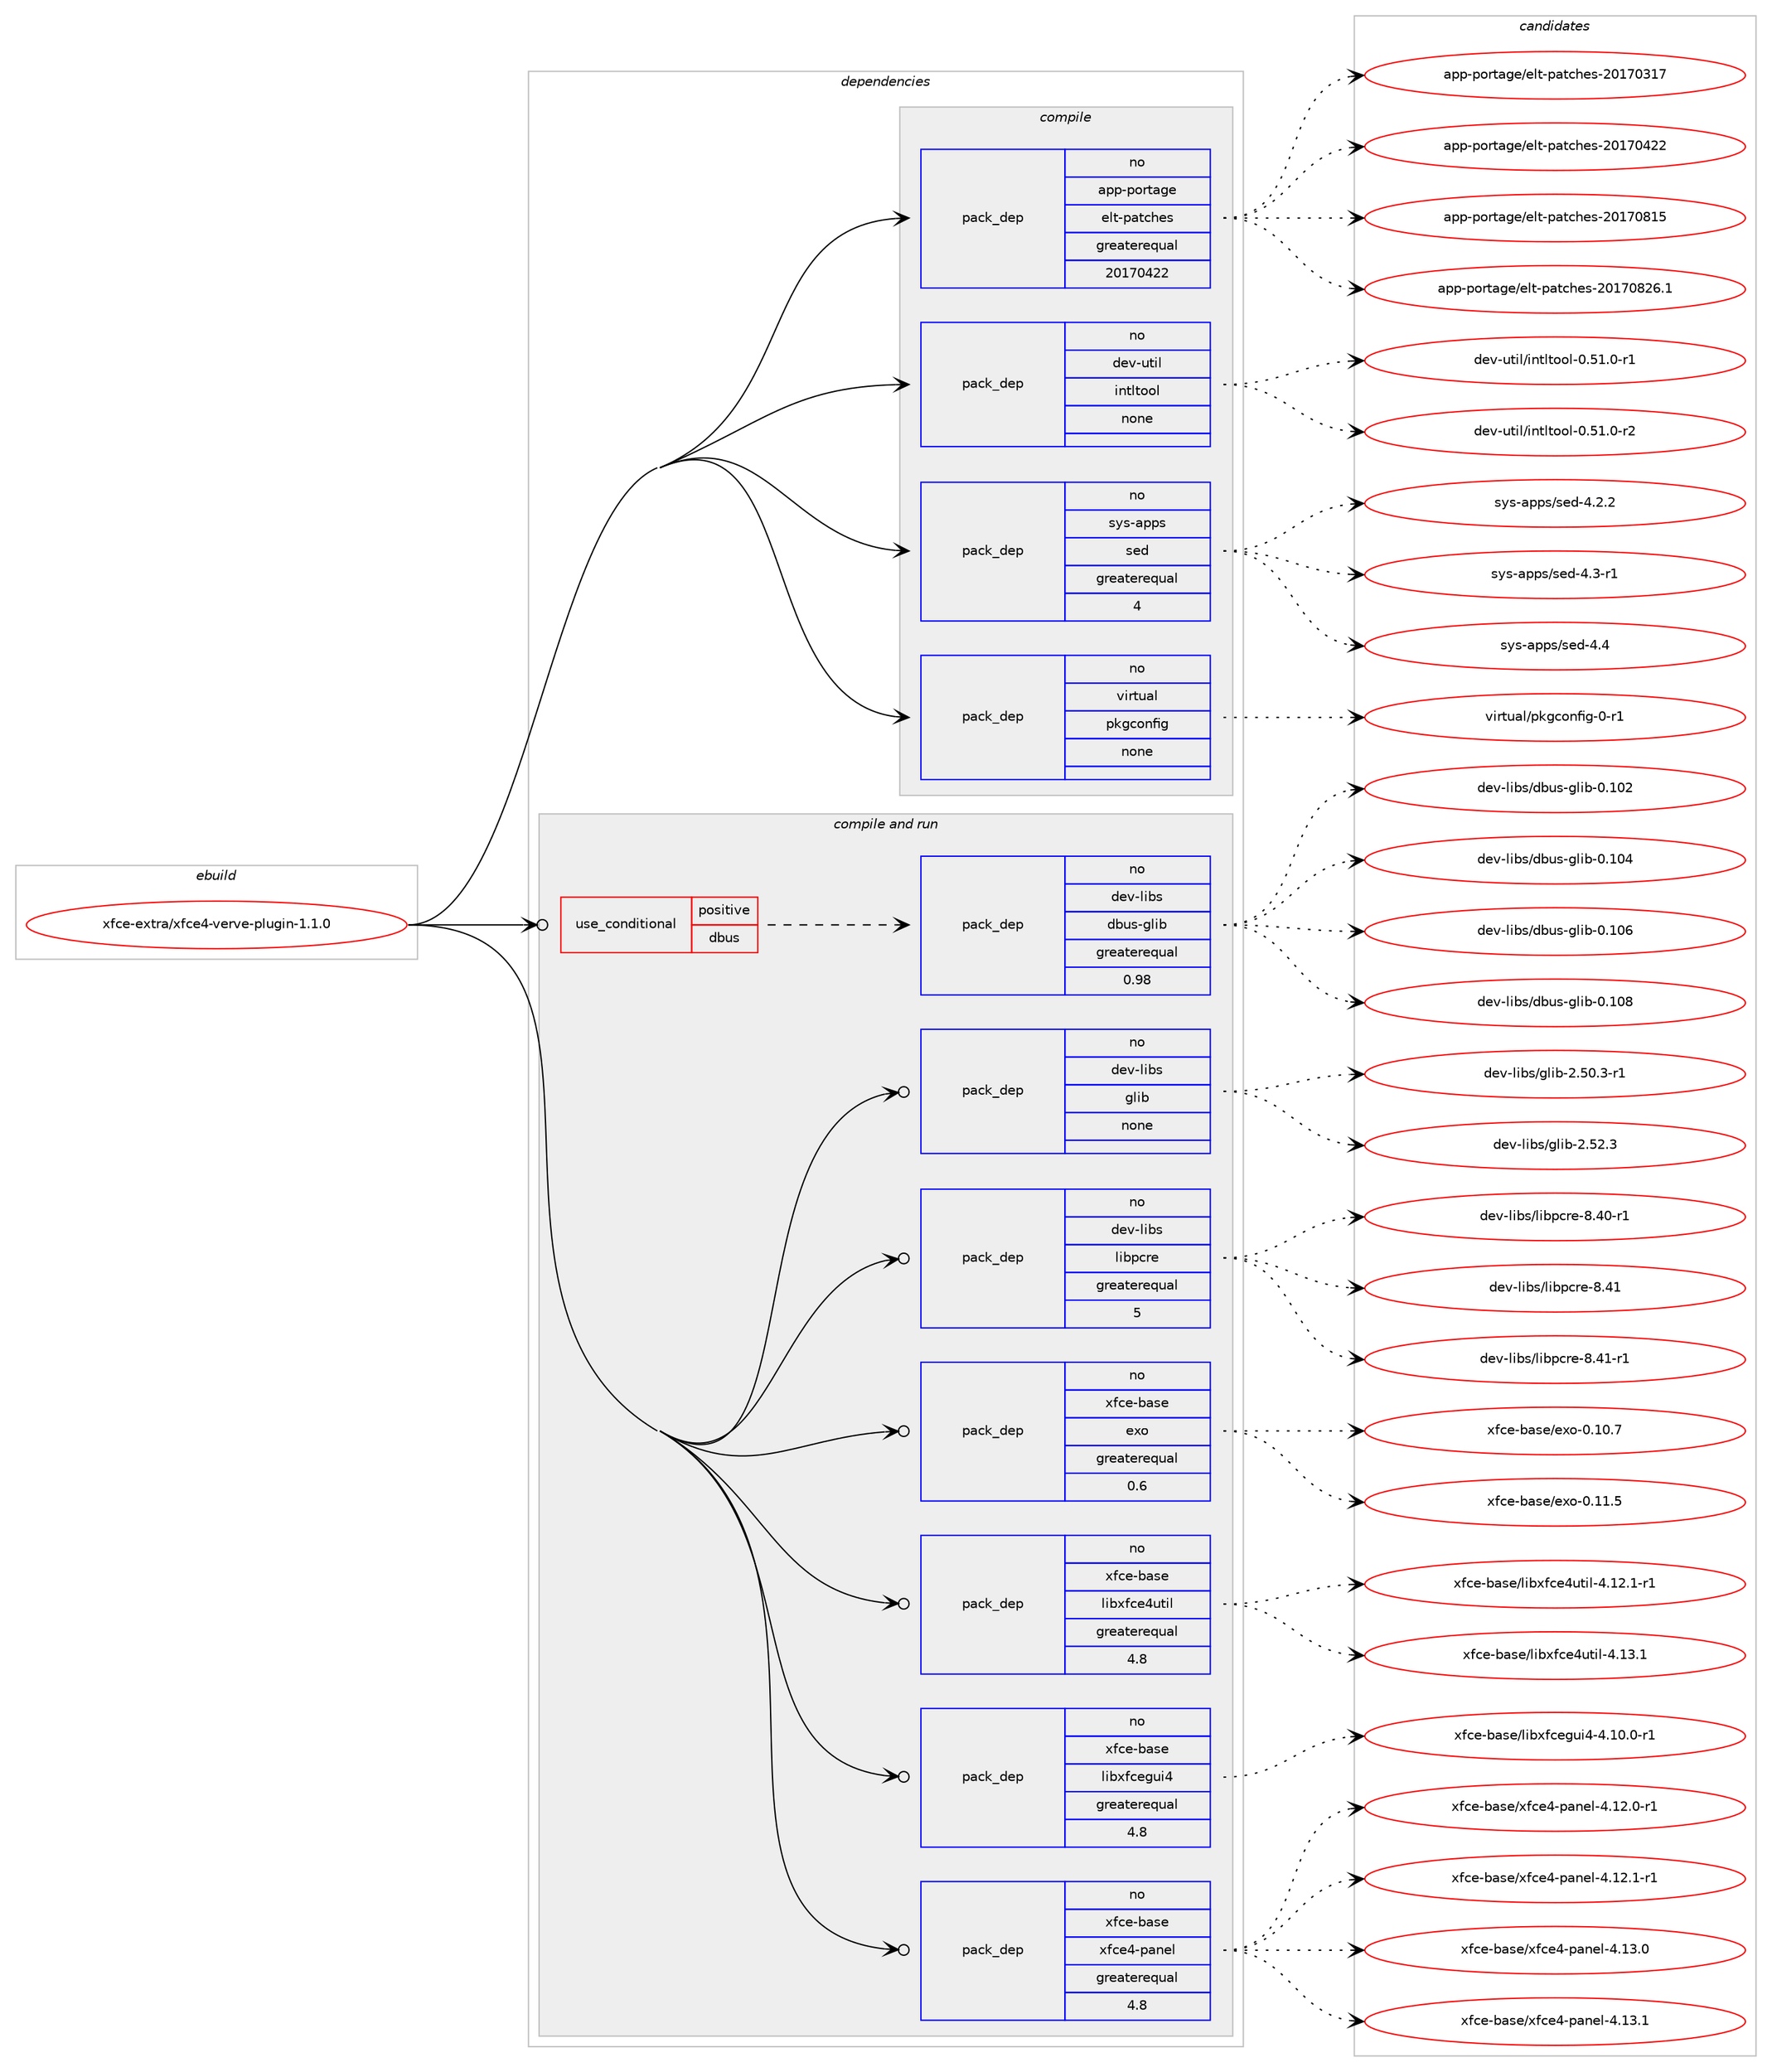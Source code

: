 digraph prolog {

# *************
# Graph options
# *************

newrank=true;
concentrate=true;
compound=true;
graph [rankdir=LR,fontname=Helvetica,fontsize=10,ranksep=1.5];#, ranksep=2.5, nodesep=0.2];
edge  [arrowhead=vee];
node  [fontname=Helvetica,fontsize=10];

# **********
# The ebuild
# **********

subgraph cluster_leftcol {
color=gray;
rank=same;
label=<<i>ebuild</i>>;
id [label="xfce-extra/xfce4-verve-plugin-1.1.0", color=red, width=4, href="../xfce-extra/xfce4-verve-plugin-1.1.0.svg"];
}

# ****************
# The dependencies
# ****************

subgraph cluster_midcol {
color=gray;
label=<<i>dependencies</i>>;
subgraph cluster_compile {
fillcolor="#eeeeee";
style=filled;
label=<<i>compile</i>>;
subgraph pack401262 {
dependency536182 [label=<<TABLE BORDER="0" CELLBORDER="1" CELLSPACING="0" CELLPADDING="4" WIDTH="220"><TR><TD ROWSPAN="6" CELLPADDING="30">pack_dep</TD></TR><TR><TD WIDTH="110">no</TD></TR><TR><TD>app-portage</TD></TR><TR><TD>elt-patches</TD></TR><TR><TD>greaterequal</TD></TR><TR><TD>20170422</TD></TR></TABLE>>, shape=none, color=blue];
}
id:e -> dependency536182:w [weight=20,style="solid",arrowhead="vee"];
subgraph pack401263 {
dependency536183 [label=<<TABLE BORDER="0" CELLBORDER="1" CELLSPACING="0" CELLPADDING="4" WIDTH="220"><TR><TD ROWSPAN="6" CELLPADDING="30">pack_dep</TD></TR><TR><TD WIDTH="110">no</TD></TR><TR><TD>dev-util</TD></TR><TR><TD>intltool</TD></TR><TR><TD>none</TD></TR><TR><TD></TD></TR></TABLE>>, shape=none, color=blue];
}
id:e -> dependency536183:w [weight=20,style="solid",arrowhead="vee"];
subgraph pack401264 {
dependency536184 [label=<<TABLE BORDER="0" CELLBORDER="1" CELLSPACING="0" CELLPADDING="4" WIDTH="220"><TR><TD ROWSPAN="6" CELLPADDING="30">pack_dep</TD></TR><TR><TD WIDTH="110">no</TD></TR><TR><TD>sys-apps</TD></TR><TR><TD>sed</TD></TR><TR><TD>greaterequal</TD></TR><TR><TD>4</TD></TR></TABLE>>, shape=none, color=blue];
}
id:e -> dependency536184:w [weight=20,style="solid",arrowhead="vee"];
subgraph pack401265 {
dependency536185 [label=<<TABLE BORDER="0" CELLBORDER="1" CELLSPACING="0" CELLPADDING="4" WIDTH="220"><TR><TD ROWSPAN="6" CELLPADDING="30">pack_dep</TD></TR><TR><TD WIDTH="110">no</TD></TR><TR><TD>virtual</TD></TR><TR><TD>pkgconfig</TD></TR><TR><TD>none</TD></TR><TR><TD></TD></TR></TABLE>>, shape=none, color=blue];
}
id:e -> dependency536185:w [weight=20,style="solid",arrowhead="vee"];
}
subgraph cluster_compileandrun {
fillcolor="#eeeeee";
style=filled;
label=<<i>compile and run</i>>;
subgraph cond124731 {
dependency536186 [label=<<TABLE BORDER="0" CELLBORDER="1" CELLSPACING="0" CELLPADDING="4"><TR><TD ROWSPAN="3" CELLPADDING="10">use_conditional</TD></TR><TR><TD>positive</TD></TR><TR><TD>dbus</TD></TR></TABLE>>, shape=none, color=red];
subgraph pack401266 {
dependency536187 [label=<<TABLE BORDER="0" CELLBORDER="1" CELLSPACING="0" CELLPADDING="4" WIDTH="220"><TR><TD ROWSPAN="6" CELLPADDING="30">pack_dep</TD></TR><TR><TD WIDTH="110">no</TD></TR><TR><TD>dev-libs</TD></TR><TR><TD>dbus-glib</TD></TR><TR><TD>greaterequal</TD></TR><TR><TD>0.98</TD></TR></TABLE>>, shape=none, color=blue];
}
dependency536186:e -> dependency536187:w [weight=20,style="dashed",arrowhead="vee"];
}
id:e -> dependency536186:w [weight=20,style="solid",arrowhead="odotvee"];
subgraph pack401267 {
dependency536188 [label=<<TABLE BORDER="0" CELLBORDER="1" CELLSPACING="0" CELLPADDING="4" WIDTH="220"><TR><TD ROWSPAN="6" CELLPADDING="30">pack_dep</TD></TR><TR><TD WIDTH="110">no</TD></TR><TR><TD>dev-libs</TD></TR><TR><TD>glib</TD></TR><TR><TD>none</TD></TR><TR><TD></TD></TR></TABLE>>, shape=none, color=blue];
}
id:e -> dependency536188:w [weight=20,style="solid",arrowhead="odotvee"];
subgraph pack401268 {
dependency536189 [label=<<TABLE BORDER="0" CELLBORDER="1" CELLSPACING="0" CELLPADDING="4" WIDTH="220"><TR><TD ROWSPAN="6" CELLPADDING="30">pack_dep</TD></TR><TR><TD WIDTH="110">no</TD></TR><TR><TD>dev-libs</TD></TR><TR><TD>libpcre</TD></TR><TR><TD>greaterequal</TD></TR><TR><TD>5</TD></TR></TABLE>>, shape=none, color=blue];
}
id:e -> dependency536189:w [weight=20,style="solid",arrowhead="odotvee"];
subgraph pack401269 {
dependency536190 [label=<<TABLE BORDER="0" CELLBORDER="1" CELLSPACING="0" CELLPADDING="4" WIDTH="220"><TR><TD ROWSPAN="6" CELLPADDING="30">pack_dep</TD></TR><TR><TD WIDTH="110">no</TD></TR><TR><TD>xfce-base</TD></TR><TR><TD>exo</TD></TR><TR><TD>greaterequal</TD></TR><TR><TD>0.6</TD></TR></TABLE>>, shape=none, color=blue];
}
id:e -> dependency536190:w [weight=20,style="solid",arrowhead="odotvee"];
subgraph pack401270 {
dependency536191 [label=<<TABLE BORDER="0" CELLBORDER="1" CELLSPACING="0" CELLPADDING="4" WIDTH="220"><TR><TD ROWSPAN="6" CELLPADDING="30">pack_dep</TD></TR><TR><TD WIDTH="110">no</TD></TR><TR><TD>xfce-base</TD></TR><TR><TD>libxfce4util</TD></TR><TR><TD>greaterequal</TD></TR><TR><TD>4.8</TD></TR></TABLE>>, shape=none, color=blue];
}
id:e -> dependency536191:w [weight=20,style="solid",arrowhead="odotvee"];
subgraph pack401271 {
dependency536192 [label=<<TABLE BORDER="0" CELLBORDER="1" CELLSPACING="0" CELLPADDING="4" WIDTH="220"><TR><TD ROWSPAN="6" CELLPADDING="30">pack_dep</TD></TR><TR><TD WIDTH="110">no</TD></TR><TR><TD>xfce-base</TD></TR><TR><TD>libxfcegui4</TD></TR><TR><TD>greaterequal</TD></TR><TR><TD>4.8</TD></TR></TABLE>>, shape=none, color=blue];
}
id:e -> dependency536192:w [weight=20,style="solid",arrowhead="odotvee"];
subgraph pack401272 {
dependency536193 [label=<<TABLE BORDER="0" CELLBORDER="1" CELLSPACING="0" CELLPADDING="4" WIDTH="220"><TR><TD ROWSPAN="6" CELLPADDING="30">pack_dep</TD></TR><TR><TD WIDTH="110">no</TD></TR><TR><TD>xfce-base</TD></TR><TR><TD>xfce4-panel</TD></TR><TR><TD>greaterequal</TD></TR><TR><TD>4.8</TD></TR></TABLE>>, shape=none, color=blue];
}
id:e -> dependency536193:w [weight=20,style="solid",arrowhead="odotvee"];
}
subgraph cluster_run {
fillcolor="#eeeeee";
style=filled;
label=<<i>run</i>>;
}
}

# **************
# The candidates
# **************

subgraph cluster_choices {
rank=same;
color=gray;
label=<<i>candidates</i>>;

subgraph choice401262 {
color=black;
nodesep=1;
choice97112112451121111141169710310147101108116451129711699104101115455048495548514955 [label="app-portage/elt-patches-20170317", color=red, width=4,href="../app-portage/elt-patches-20170317.svg"];
choice97112112451121111141169710310147101108116451129711699104101115455048495548525050 [label="app-portage/elt-patches-20170422", color=red, width=4,href="../app-portage/elt-patches-20170422.svg"];
choice97112112451121111141169710310147101108116451129711699104101115455048495548564953 [label="app-portage/elt-patches-20170815", color=red, width=4,href="../app-portage/elt-patches-20170815.svg"];
choice971121124511211111411697103101471011081164511297116991041011154550484955485650544649 [label="app-portage/elt-patches-20170826.1", color=red, width=4,href="../app-portage/elt-patches-20170826.1.svg"];
dependency536182:e -> choice97112112451121111141169710310147101108116451129711699104101115455048495548514955:w [style=dotted,weight="100"];
dependency536182:e -> choice97112112451121111141169710310147101108116451129711699104101115455048495548525050:w [style=dotted,weight="100"];
dependency536182:e -> choice97112112451121111141169710310147101108116451129711699104101115455048495548564953:w [style=dotted,weight="100"];
dependency536182:e -> choice971121124511211111411697103101471011081164511297116991041011154550484955485650544649:w [style=dotted,weight="100"];
}
subgraph choice401263 {
color=black;
nodesep=1;
choice1001011184511711610510847105110116108116111111108454846534946484511449 [label="dev-util/intltool-0.51.0-r1", color=red, width=4,href="../dev-util/intltool-0.51.0-r1.svg"];
choice1001011184511711610510847105110116108116111111108454846534946484511450 [label="dev-util/intltool-0.51.0-r2", color=red, width=4,href="../dev-util/intltool-0.51.0-r2.svg"];
dependency536183:e -> choice1001011184511711610510847105110116108116111111108454846534946484511449:w [style=dotted,weight="100"];
dependency536183:e -> choice1001011184511711610510847105110116108116111111108454846534946484511450:w [style=dotted,weight="100"];
}
subgraph choice401264 {
color=black;
nodesep=1;
choice115121115459711211211547115101100455246504650 [label="sys-apps/sed-4.2.2", color=red, width=4,href="../sys-apps/sed-4.2.2.svg"];
choice115121115459711211211547115101100455246514511449 [label="sys-apps/sed-4.3-r1", color=red, width=4,href="../sys-apps/sed-4.3-r1.svg"];
choice11512111545971121121154711510110045524652 [label="sys-apps/sed-4.4", color=red, width=4,href="../sys-apps/sed-4.4.svg"];
dependency536184:e -> choice115121115459711211211547115101100455246504650:w [style=dotted,weight="100"];
dependency536184:e -> choice115121115459711211211547115101100455246514511449:w [style=dotted,weight="100"];
dependency536184:e -> choice11512111545971121121154711510110045524652:w [style=dotted,weight="100"];
}
subgraph choice401265 {
color=black;
nodesep=1;
choice11810511411611797108471121071039911111010210510345484511449 [label="virtual/pkgconfig-0-r1", color=red, width=4,href="../virtual/pkgconfig-0-r1.svg"];
dependency536185:e -> choice11810511411611797108471121071039911111010210510345484511449:w [style=dotted,weight="100"];
}
subgraph choice401266 {
color=black;
nodesep=1;
choice100101118451081059811547100981171154510310810598454846494850 [label="dev-libs/dbus-glib-0.102", color=red, width=4,href="../dev-libs/dbus-glib-0.102.svg"];
choice100101118451081059811547100981171154510310810598454846494852 [label="dev-libs/dbus-glib-0.104", color=red, width=4,href="../dev-libs/dbus-glib-0.104.svg"];
choice100101118451081059811547100981171154510310810598454846494854 [label="dev-libs/dbus-glib-0.106", color=red, width=4,href="../dev-libs/dbus-glib-0.106.svg"];
choice100101118451081059811547100981171154510310810598454846494856 [label="dev-libs/dbus-glib-0.108", color=red, width=4,href="../dev-libs/dbus-glib-0.108.svg"];
dependency536187:e -> choice100101118451081059811547100981171154510310810598454846494850:w [style=dotted,weight="100"];
dependency536187:e -> choice100101118451081059811547100981171154510310810598454846494852:w [style=dotted,weight="100"];
dependency536187:e -> choice100101118451081059811547100981171154510310810598454846494854:w [style=dotted,weight="100"];
dependency536187:e -> choice100101118451081059811547100981171154510310810598454846494856:w [style=dotted,weight="100"];
}
subgraph choice401267 {
color=black;
nodesep=1;
choice10010111845108105981154710310810598455046534846514511449 [label="dev-libs/glib-2.50.3-r1", color=red, width=4,href="../dev-libs/glib-2.50.3-r1.svg"];
choice1001011184510810598115471031081059845504653504651 [label="dev-libs/glib-2.52.3", color=red, width=4,href="../dev-libs/glib-2.52.3.svg"];
dependency536188:e -> choice10010111845108105981154710310810598455046534846514511449:w [style=dotted,weight="100"];
dependency536188:e -> choice1001011184510810598115471031081059845504653504651:w [style=dotted,weight="100"];
}
subgraph choice401268 {
color=black;
nodesep=1;
choice100101118451081059811547108105981129911410145564652484511449 [label="dev-libs/libpcre-8.40-r1", color=red, width=4,href="../dev-libs/libpcre-8.40-r1.svg"];
choice10010111845108105981154710810598112991141014556465249 [label="dev-libs/libpcre-8.41", color=red, width=4,href="../dev-libs/libpcre-8.41.svg"];
choice100101118451081059811547108105981129911410145564652494511449 [label="dev-libs/libpcre-8.41-r1", color=red, width=4,href="../dev-libs/libpcre-8.41-r1.svg"];
dependency536189:e -> choice100101118451081059811547108105981129911410145564652484511449:w [style=dotted,weight="100"];
dependency536189:e -> choice10010111845108105981154710810598112991141014556465249:w [style=dotted,weight="100"];
dependency536189:e -> choice100101118451081059811547108105981129911410145564652494511449:w [style=dotted,weight="100"];
}
subgraph choice401269 {
color=black;
nodesep=1;
choice120102991014598971151014710112011145484649484655 [label="xfce-base/exo-0.10.7", color=red, width=4,href="../xfce-base/exo-0.10.7.svg"];
choice120102991014598971151014710112011145484649494653 [label="xfce-base/exo-0.11.5", color=red, width=4,href="../xfce-base/exo-0.11.5.svg"];
dependency536190:e -> choice120102991014598971151014710112011145484649484655:w [style=dotted,weight="100"];
dependency536190:e -> choice120102991014598971151014710112011145484649494653:w [style=dotted,weight="100"];
}
subgraph choice401270 {
color=black;
nodesep=1;
choice1201029910145989711510147108105981201029910152117116105108455246495046494511449 [label="xfce-base/libxfce4util-4.12.1-r1", color=red, width=4,href="../xfce-base/libxfce4util-4.12.1-r1.svg"];
choice120102991014598971151014710810598120102991015211711610510845524649514649 [label="xfce-base/libxfce4util-4.13.1", color=red, width=4,href="../xfce-base/libxfce4util-4.13.1.svg"];
dependency536191:e -> choice1201029910145989711510147108105981201029910152117116105108455246495046494511449:w [style=dotted,weight="100"];
dependency536191:e -> choice120102991014598971151014710810598120102991015211711610510845524649514649:w [style=dotted,weight="100"];
}
subgraph choice401271 {
color=black;
nodesep=1;
choice1201029910145989711510147108105981201029910110311710552455246494846484511449 [label="xfce-base/libxfcegui4-4.10.0-r1", color=red, width=4,href="../xfce-base/libxfcegui4-4.10.0-r1.svg"];
dependency536192:e -> choice1201029910145989711510147108105981201029910110311710552455246494846484511449:w [style=dotted,weight="100"];
}
subgraph choice401272 {
color=black;
nodesep=1;
choice120102991014598971151014712010299101524511297110101108455246495046484511449 [label="xfce-base/xfce4-panel-4.12.0-r1", color=red, width=4,href="../xfce-base/xfce4-panel-4.12.0-r1.svg"];
choice120102991014598971151014712010299101524511297110101108455246495046494511449 [label="xfce-base/xfce4-panel-4.12.1-r1", color=red, width=4,href="../xfce-base/xfce4-panel-4.12.1-r1.svg"];
choice12010299101459897115101471201029910152451129711010110845524649514648 [label="xfce-base/xfce4-panel-4.13.0", color=red, width=4,href="../xfce-base/xfce4-panel-4.13.0.svg"];
choice12010299101459897115101471201029910152451129711010110845524649514649 [label="xfce-base/xfce4-panel-4.13.1", color=red, width=4,href="../xfce-base/xfce4-panel-4.13.1.svg"];
dependency536193:e -> choice120102991014598971151014712010299101524511297110101108455246495046484511449:w [style=dotted,weight="100"];
dependency536193:e -> choice120102991014598971151014712010299101524511297110101108455246495046494511449:w [style=dotted,weight="100"];
dependency536193:e -> choice12010299101459897115101471201029910152451129711010110845524649514648:w [style=dotted,weight="100"];
dependency536193:e -> choice12010299101459897115101471201029910152451129711010110845524649514649:w [style=dotted,weight="100"];
}
}

}
